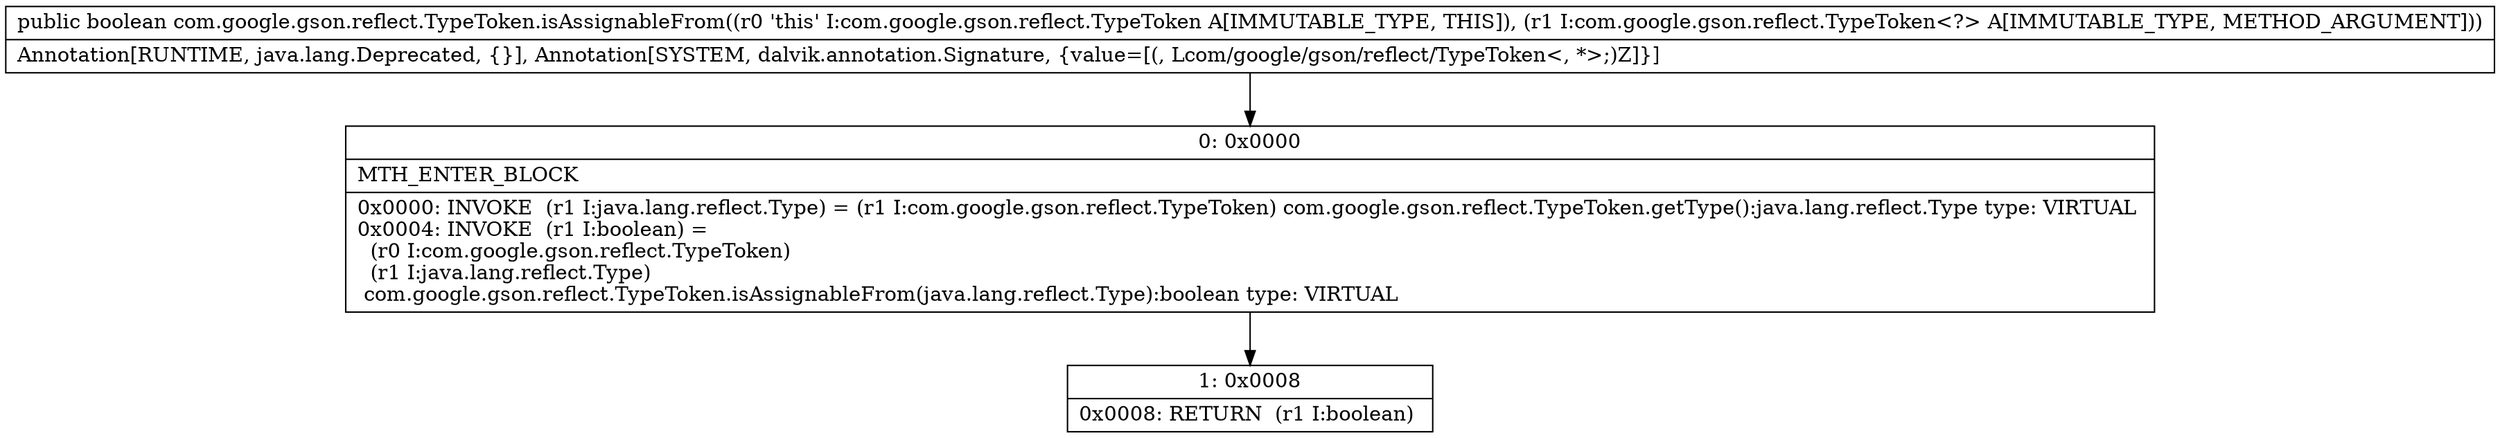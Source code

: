 digraph "CFG forcom.google.gson.reflect.TypeToken.isAssignableFrom(Lcom\/google\/gson\/reflect\/TypeToken;)Z" {
Node_0 [shape=record,label="{0\:\ 0x0000|MTH_ENTER_BLOCK\l|0x0000: INVOKE  (r1 I:java.lang.reflect.Type) = (r1 I:com.google.gson.reflect.TypeToken) com.google.gson.reflect.TypeToken.getType():java.lang.reflect.Type type: VIRTUAL \l0x0004: INVOKE  (r1 I:boolean) = \l  (r0 I:com.google.gson.reflect.TypeToken)\l  (r1 I:java.lang.reflect.Type)\l com.google.gson.reflect.TypeToken.isAssignableFrom(java.lang.reflect.Type):boolean type: VIRTUAL \l}"];
Node_1 [shape=record,label="{1\:\ 0x0008|0x0008: RETURN  (r1 I:boolean) \l}"];
MethodNode[shape=record,label="{public boolean com.google.gson.reflect.TypeToken.isAssignableFrom((r0 'this' I:com.google.gson.reflect.TypeToken A[IMMUTABLE_TYPE, THIS]), (r1 I:com.google.gson.reflect.TypeToken\<?\> A[IMMUTABLE_TYPE, METHOD_ARGUMENT]))  | Annotation[RUNTIME, java.lang.Deprecated, \{\}], Annotation[SYSTEM, dalvik.annotation.Signature, \{value=[(, Lcom\/google\/gson\/reflect\/TypeToken\<, *\>;)Z]\}]\l}"];
MethodNode -> Node_0;
Node_0 -> Node_1;
}

